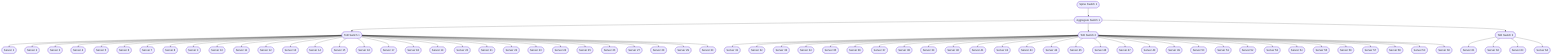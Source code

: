 graph TD
  A0([ToR Switch 1])
  A0 --> S1([Server 1])
  A0 --> S2([Server 2])
  A0 --> S3([Server 3])
  A0 --> S4([Server 4])
  A0 --> S5([Server 5])
  A0 --> S6([Server 6])
  A0 --> S7([Server 7])
  A0 --> S8([Server 8])
  A0 --> S9([Server 9])
  A0 --> S10([Server 10])
  A0 --> S11([Server 11])
  A0 --> S12([Server 12])
  A0 --> S13([Server 13])
  A0 --> S14([Server 14])
  A0 --> S15([Server 15])
  A0 --> S16([Server 16])
  A0 --> S17([Server 17])
  A0 --> S18([Server 18])
  A0 --> S19([Server 19])
  A0 --> S20([Server 20])
  A0 --> S21([Server 21])
  A0 --> S22([Server 22])
  A0 --> S23([Server 23])
  A0 --> S24([Server 24])
  A0 --> S25([Server 25])
  A0 --> S26([Server 26])
  A0 --> S27([Server 27])
  A0 --> S28([Server 28])
  A0 --> S29([Server 29])
  A0 --> S30([Server 30])
  A1([ToR Switch 2])
  A1 --> S31([Server 31])
  A1 --> S32([Server 32])
  A1 --> S33([Server 33])
  A1 --> S34([Server 34])
  A1 --> S35([Server 35])
  A1 --> S36([Server 36])
  A1 --> S37([Server 37])
  A1 --> S38([Server 38])
  A1 --> S39([Server 39])
  A1 --> S40([Server 40])
  A1 --> S41([Server 41])
  A1 --> S42([Server 42])
  A1 --> S43([Server 43])
  A1 --> S44([Server 44])
  A1 --> S45([Server 45])
  A1 --> S46([Server 46])
  A1 --> S47([Server 47])
  A1 --> S48([Server 48])
  A1 --> S49([Server 49])
  A1 --> S50([Server 50])
  A1 --> S51([Server 51])
  A1 --> S52([Server 52])
  A1 --> S53([Server 53])
  A1 --> S54([Server 54])
  A1 --> S55([Server 55])
  A1 --> S56([Server 56])
  A1 --> S57([Server 57])
  A1 --> S58([Server 58])
  A1 --> S59([Server 59])
  A1 --> S60([Server 60])
  A2([ToR Switch 3])
  A2 --> S61([Server 61])
  A2 --> S62([Server 62])
  A2 --> S63([Server 63])
  A2 --> S64([Server 64])
  B0([Aggregate Switch 1])
  B0 --> A0
  B0 --> A1
  B0 --> A2
  C0([Spine Switch 1])
  C0 --> B0